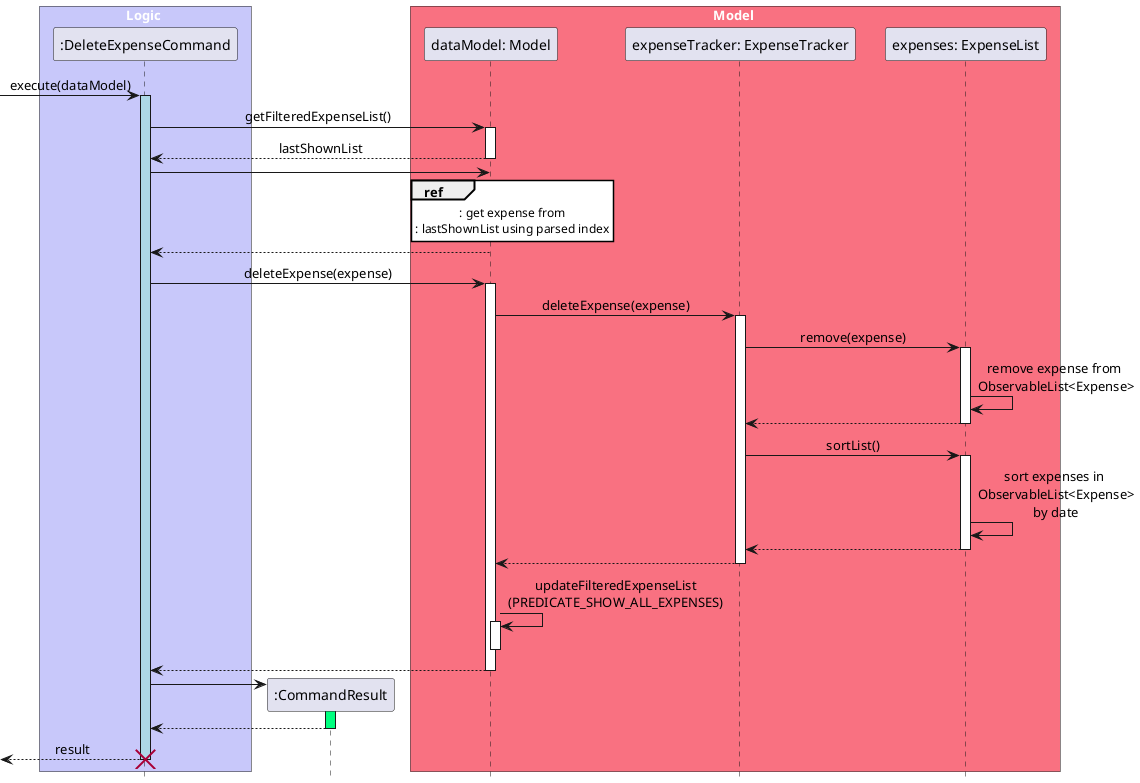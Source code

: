 @startuml  DeleteExpenseSequenceDiagram

hide footbox
skinparam MinClassWidth 50
skinparam ParticipantPadding 10
skinparam Shadowing false
skinparam DefaultTextAlignment center
skinparam packageStyle Rectangle

skinparam Sequence {
    MessageAlign center
    BoxFontSize 15
    BoxPadding 0
    BoxFontColor #FFFFFF
    ReferenceBackgroundColor #FFFFFF
}

box Model #F97181
participant "dataModel: Model" as Model order 3
participant "expenseTracker: ExpenseTracker" as ExpenseTracker order 4
participant "expenses: ExpenseList" as ExpenseList order 5
end box

box Logic #C8C8FA
participant ":DeleteExpenseCommand" as Command  order 1
end box

[->Command: execute(dataModel)
activate Command #LightBlue
Command -> Model: getFilteredExpenseList()
activate Model
Model --> Command: lastShownList
deactivate Model

Command -> Model
ref over Model
    : get expense from
    : lastShownList using parsed index
end ref
Model --> Command

Command -> Model: deleteExpense(expense)
activate Model
Model -> ExpenseTracker: deleteExpense(expense)
activate ExpenseTracker
ExpenseTracker -> ExpenseList: remove(expense)
activate ExpenseList
ExpenseList -> ExpenseList: remove expense from \nObservableList<Expense>
ExpenseList --> ExpenseTracker
deactivate ExpenseList
ExpenseTracker -> ExpenseList: sortList()
activate ExpenseList
ExpenseList -> ExpenseList: sort expenses in \nObservableList<Expense>\nby date
ExpenseList --> ExpenseTracker
deactivate ExpenseList
ExpenseTracker --> Model
deactivate ExpenseTracker
Model -> Model: updateFilteredExpenseList\n(PREDICATE_SHOW_ALL_EXPENSES)
activate Model
deactivate Model
Model --> Command
deactivate Model
create ":CommandResult" as CommandResult order 1
Command -> CommandResult
activate CommandResult #SpringGreen
CommandResult --> Command
deactivate CommandResult
[<-- Command: result
destroy Command

@enduml
